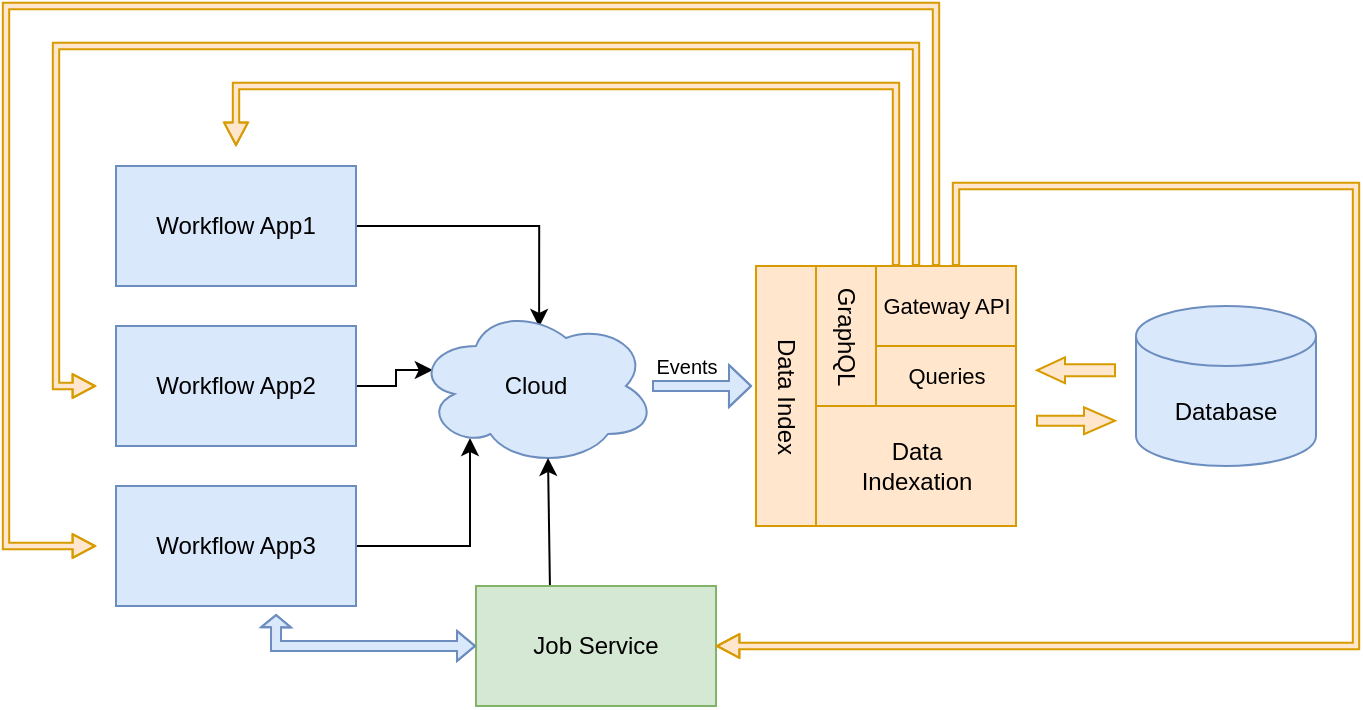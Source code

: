 <mxfile version="21.6.5" type="google">
  <diagram name="Page-1" id="SFV0DPMBpy5tl9tK5UpT">
    <mxGraphModel grid="1" page="1" gridSize="10" guides="1" tooltips="1" connect="1" arrows="1" fold="1" pageScale="1" pageWidth="827" pageHeight="1169" math="0" shadow="0">
      <root>
        <mxCell id="0" />
        <mxCell id="1" parent="0" />
        <mxCell id="krKL_mxPOFj_XPniPA5U-14" style="edgeStyle=orthogonalEdgeStyle;rounded=0;orthogonalLoop=1;jettySize=auto;html=1;exitX=1;exitY=0.5;exitDx=0;exitDy=0;entryX=0.513;entryY=0.131;entryDx=0;entryDy=0;entryPerimeter=0;" edge="1" parent="1" source="krKL_mxPOFj_XPniPA5U-5" target="krKL_mxPOFj_XPniPA5U-8">
          <mxGeometry relative="1" as="geometry" />
        </mxCell>
        <mxCell id="krKL_mxPOFj_XPniPA5U-5" value="Workflow App1" style="rounded=0;whiteSpace=wrap;html=1;fillColor=#dae8fc;strokeColor=#6c8ebf;" vertex="1" parent="1">
          <mxGeometry x="80" y="100" width="120" height="60" as="geometry" />
        </mxCell>
        <mxCell id="krKL_mxPOFj_XPniPA5U-12" style="edgeStyle=orthogonalEdgeStyle;rounded=0;orthogonalLoop=1;jettySize=auto;html=1;entryX=0.07;entryY=0.4;entryDx=0;entryDy=0;entryPerimeter=0;" edge="1" parent="1" source="krKL_mxPOFj_XPniPA5U-6" target="krKL_mxPOFj_XPniPA5U-8">
          <mxGeometry relative="1" as="geometry" />
        </mxCell>
        <mxCell id="krKL_mxPOFj_XPniPA5U-6" value="Workflow App2" style="rounded=0;whiteSpace=wrap;html=1;fillColor=#dae8fc;strokeColor=#6c8ebf;" vertex="1" parent="1">
          <mxGeometry x="80" y="180" width="120" height="60" as="geometry" />
        </mxCell>
        <mxCell id="krKL_mxPOFj_XPniPA5U-16" style="edgeStyle=orthogonalEdgeStyle;rounded=0;orthogonalLoop=1;jettySize=auto;html=1;entryX=0.225;entryY=0.825;entryDx=0;entryDy=0;entryPerimeter=0;" edge="1" parent="1" source="krKL_mxPOFj_XPniPA5U-7" target="krKL_mxPOFj_XPniPA5U-8">
          <mxGeometry relative="1" as="geometry">
            <mxPoint x="220" y="280" as="targetPoint" />
          </mxGeometry>
        </mxCell>
        <mxCell id="krKL_mxPOFj_XPniPA5U-7" value="Workflow App3" style="rounded=0;whiteSpace=wrap;html=1;fillColor=#dae8fc;strokeColor=#6c8ebf;" vertex="1" parent="1">
          <mxGeometry x="80" y="260" width="120" height="60" as="geometry" />
        </mxCell>
        <mxCell id="krKL_mxPOFj_XPniPA5U-8" value="Cloud" style="ellipse;shape=cloud;whiteSpace=wrap;html=1;fillColor=#dae8fc;strokeColor=#6c8ebf;" vertex="1" parent="1">
          <mxGeometry x="230" y="170" width="120" height="80" as="geometry" />
        </mxCell>
        <mxCell id="krKL_mxPOFj_XPniPA5U-9" value="Job Service" style="rounded=0;whiteSpace=wrap;html=1;fillColor=#d5e8d4;strokeColor=#82b366;" vertex="1" parent="1">
          <mxGeometry x="260" y="310" width="120" height="60" as="geometry" />
        </mxCell>
        <mxCell id="krKL_mxPOFj_XPniPA5U-10" value="" style="shape=flexArrow;endArrow=classic;startArrow=classic;html=1;rounded=0;entryX=0;entryY=0.5;entryDx=0;entryDy=0;startWidth=9;startSize=1.72;endWidth=9;endSize=2.665;width=5;exitX=0.667;exitY=1.067;exitDx=0;exitDy=0;exitPerimeter=0;fillColor=#dae8fc;strokeColor=#6c8ebf;" edge="1" parent="1" source="krKL_mxPOFj_XPniPA5U-7" target="krKL_mxPOFj_XPniPA5U-9">
          <mxGeometry width="100" height="100" relative="1" as="geometry">
            <mxPoint x="160" y="330" as="sourcePoint" />
            <mxPoint x="370" y="330" as="targetPoint" />
            <Array as="points">
              <mxPoint x="160" y="340" />
              <mxPoint x="220" y="340" />
            </Array>
          </mxGeometry>
        </mxCell>
        <mxCell id="krKL_mxPOFj_XPniPA5U-11" value="" style="endArrow=classic;html=1;rounded=0;exitX=0.308;exitY=-0.008;exitDx=0;exitDy=0;entryX=0.55;entryY=0.95;entryDx=0;entryDy=0;entryPerimeter=0;exitPerimeter=0;" edge="1" parent="1" source="krKL_mxPOFj_XPniPA5U-9" target="krKL_mxPOFj_XPniPA5U-8">
          <mxGeometry width="50" height="50" relative="1" as="geometry">
            <mxPoint x="320" y="300" as="sourcePoint" />
            <mxPoint x="370" y="250" as="targetPoint" />
          </mxGeometry>
        </mxCell>
        <mxCell id="krKL_mxPOFj_XPniPA5U-17" value="" style="whiteSpace=wrap;html=1;aspect=fixed;fillColor=#ffe6cc;strokeColor=#d79b00;" vertex="1" parent="1">
          <mxGeometry x="400" y="150" width="130" height="130" as="geometry" />
        </mxCell>
        <mxCell id="krKL_mxPOFj_XPniPA5U-19" value="" style="rounded=0;whiteSpace=wrap;html=1;fillColor=#ffe6cc;strokeColor=#d79b00;" vertex="1" parent="1">
          <mxGeometry x="430" y="220" width="100" height="60" as="geometry" />
        </mxCell>
        <mxCell id="krKL_mxPOFj_XPniPA5U-21" value="" style="rounded=0;whiteSpace=wrap;html=1;direction=west;fillColor=#ffe6cc;strokeColor=#d79b00;" vertex="1" parent="1">
          <mxGeometry x="400" y="150" width="30" height="130" as="geometry" />
        </mxCell>
        <mxCell id="krKL_mxPOFj_XPniPA5U-23" value="" style="rounded=0;whiteSpace=wrap;html=1;fillColor=#ffe6cc;strokeColor=#d79b00;" vertex="1" parent="1">
          <mxGeometry x="430" y="150" width="30" height="70" as="geometry" />
        </mxCell>
        <mxCell id="krKL_mxPOFj_XPniPA5U-25" value="" style="rounded=0;whiteSpace=wrap;html=1;fillColor=#ffe6cc;strokeColor=#d79b00;" vertex="1" parent="1">
          <mxGeometry x="460" y="190" width="70" height="30" as="geometry" />
        </mxCell>
        <mxCell id="krKL_mxPOFj_XPniPA5U-26" value="" style="rounded=0;whiteSpace=wrap;html=1;fillColor=#ffe6cc;strokeColor=#d79b00;" vertex="1" parent="1">
          <mxGeometry x="460" y="150" width="70" height="40" as="geometry" />
        </mxCell>
        <mxCell id="krKL_mxPOFj_XPniPA5U-27" value="Data Index" style="text;html=1;align=center;verticalAlign=middle;resizable=0;points=[];autosize=1;rotation=90;" vertex="1" parent="1">
          <mxGeometry x="375" y="200" width="80" height="30" as="geometry" />
        </mxCell>
        <mxCell id="krKL_mxPOFj_XPniPA5U-28" value="GraphQL" style="text;html=1;align=center;verticalAlign=middle;resizable=0;points=[];autosize=1;rotation=90;" vertex="1" parent="1">
          <mxGeometry x="410" y="170" width="70" height="30" as="geometry" />
        </mxCell>
        <mxCell id="krKL_mxPOFj_XPniPA5U-29" value="&lt;font style=&quot;font-size: 11px;&quot;&gt;Gateway API&lt;/font&gt;" style="text;html=1;align=center;verticalAlign=middle;resizable=0;points=[];autosize=1;" vertex="1" parent="1">
          <mxGeometry x="450" y="155" width="90" height="30" as="geometry" />
        </mxCell>
        <mxCell id="krKL_mxPOFj_XPniPA5U-30" value="&lt;font style=&quot;font-size: 11px;&quot;&gt;Queries&lt;/font&gt;" style="text;html=1;align=center;verticalAlign=middle;resizable=0;points=[];autosize=1;" vertex="1" parent="1">
          <mxGeometry x="465" y="190" width="60" height="30" as="geometry" />
        </mxCell>
        <mxCell id="krKL_mxPOFj_XPniPA5U-31" value="Data&lt;br&gt;Indexation" style="text;html=1;align=center;verticalAlign=middle;resizable=0;points=[];autosize=1;strokeColor=none;fillColor=none;" vertex="1" parent="1">
          <mxGeometry x="440" y="230" width="80" height="40" as="geometry" />
        </mxCell>
        <mxCell id="krKL_mxPOFj_XPniPA5U-32" value="Database" style="shape=cylinder3;whiteSpace=wrap;html=1;boundedLbl=1;backgroundOutline=1;size=15;fillColor=#dae8fc;strokeColor=#6c8ebf;" vertex="1" parent="1">
          <mxGeometry x="590" y="170" width="90" height="80" as="geometry" />
        </mxCell>
        <mxCell id="krKL_mxPOFj_XPniPA5U-33" value="" style="shape=flexArrow;endArrow=classic;html=1;rounded=0;width=3.2;endSize=3.4;endWidth=7.68;fillColor=#ffe6cc;strokeColor=#d79b00;" edge="1" parent="1">
          <mxGeometry width="50" height="50" relative="1" as="geometry">
            <mxPoint x="470" y="150" as="sourcePoint" />
            <mxPoint x="140" y="90" as="targetPoint" />
            <Array as="points">
              <mxPoint x="470" y="60" />
              <mxPoint x="300" y="60" />
              <mxPoint x="140" y="60" />
            </Array>
          </mxGeometry>
        </mxCell>
        <mxCell id="krKL_mxPOFj_XPniPA5U-34" value="" style="shape=flexArrow;endArrow=classic;html=1;rounded=0;width=3.2;endSize=3.4;endWidth=7.68;fillColor=#ffe6cc;strokeColor=#d79b00;" edge="1" parent="1">
          <mxGeometry width="50" height="50" relative="1" as="geometry">
            <mxPoint x="480" y="150" as="sourcePoint" />
            <mxPoint x="70" y="210" as="targetPoint" />
            <Array as="points">
              <mxPoint x="480" y="40" />
              <mxPoint x="308" y="40" />
              <mxPoint x="50" y="40" />
              <mxPoint x="50" y="210" />
            </Array>
          </mxGeometry>
        </mxCell>
        <mxCell id="krKL_mxPOFj_XPniPA5U-35" value="" style="shape=flexArrow;endArrow=classic;html=1;rounded=0;width=3.2;endSize=3.4;endWidth=7.68;fillColor=#ffe6cc;strokeColor=#d79b00;exitX=0.429;exitY=0;exitDx=0;exitDy=0;exitPerimeter=0;" edge="1" parent="1" source="krKL_mxPOFj_XPniPA5U-26">
          <mxGeometry width="50" height="50" relative="1" as="geometry">
            <mxPoint x="490" y="140" as="sourcePoint" />
            <mxPoint x="70" y="290" as="targetPoint" />
            <Array as="points">
              <mxPoint x="490" y="20" />
              <mxPoint x="283" y="20" />
              <mxPoint x="25" y="20" />
              <mxPoint x="25" y="290" />
            </Array>
          </mxGeometry>
        </mxCell>
        <mxCell id="krKL_mxPOFj_XPniPA5U-39" value="" style="shape=flexArrow;endArrow=classic;html=1;rounded=0;width=3.2;endSize=3.4;endWidth=7.68;fillColor=#ffe6cc;strokeColor=#d79b00;entryX=1;entryY=0.5;entryDx=0;entryDy=0;" edge="1" parent="1" target="krKL_mxPOFj_XPniPA5U-9">
          <mxGeometry width="50" height="50" relative="1" as="geometry">
            <mxPoint x="500" y="150" as="sourcePoint" />
            <mxPoint x="80" y="300" as="targetPoint" />
            <Array as="points">
              <mxPoint x="500" y="110" />
              <mxPoint x="570" y="110" />
              <mxPoint x="700" y="110" />
              <mxPoint x="700" y="230" />
              <mxPoint x="700" y="340" />
            </Array>
          </mxGeometry>
        </mxCell>
        <mxCell id="krKL_mxPOFj_XPniPA5U-40" value="" style="shape=flexArrow;endArrow=classic;html=1;rounded=0;entryX=0.438;entryY=1;entryDx=0;entryDy=0;entryPerimeter=0;endWidth=15;endSize=3.335;width=5;fillColor=#dae8fc;strokeColor=#6c8ebf;" edge="1" parent="1">
          <mxGeometry width="50" height="50" relative="1" as="geometry">
            <mxPoint x="348" y="210" as="sourcePoint" />
            <mxPoint x="398" y="210.04" as="targetPoint" />
            <Array as="points">
              <mxPoint x="368" y="210" />
            </Array>
          </mxGeometry>
        </mxCell>
        <mxCell id="krKL_mxPOFj_XPniPA5U-41" value="&lt;font style=&quot;font-size: 10px;&quot;&gt;Events&lt;/font&gt;" style="text;html=1;align=center;verticalAlign=middle;resizable=0;points=[];autosize=1;strokeColor=none;fillColor=none;" vertex="1" parent="1">
          <mxGeometry x="340" y="185" width="50" height="30" as="geometry" />
        </mxCell>
        <mxCell id="Z8Cldq2gbz3R2F98MsAG-1" value="" style="shape=flexArrow;endArrow=classic;html=1;rounded=0;endWidth=7.5;endSize=4.835;width=5;fillColor=#ffe6cc;strokeColor=#d79b00;" edge="1" parent="1">
          <mxGeometry width="50" height="50" relative="1" as="geometry">
            <mxPoint x="540" y="227.38" as="sourcePoint" />
            <mxPoint x="580" y="227.38" as="targetPoint" />
            <Array as="points">
              <mxPoint x="540" y="227.38" />
            </Array>
          </mxGeometry>
        </mxCell>
        <mxCell id="Z8Cldq2gbz3R2F98MsAG-2" value="" style="shape=flexArrow;endArrow=classic;html=1;rounded=0;endWidth=6;endSize=4.335;width=6;fillColor=#ffe6cc;strokeColor=#d79b00;" edge="1" parent="1">
          <mxGeometry width="50" height="50" relative="1" as="geometry">
            <mxPoint x="580" y="202.13" as="sourcePoint" />
            <mxPoint x="540" y="202.13" as="targetPoint" />
            <Array as="points" />
          </mxGeometry>
        </mxCell>
      </root>
    </mxGraphModel>
  </diagram>
</mxfile>
